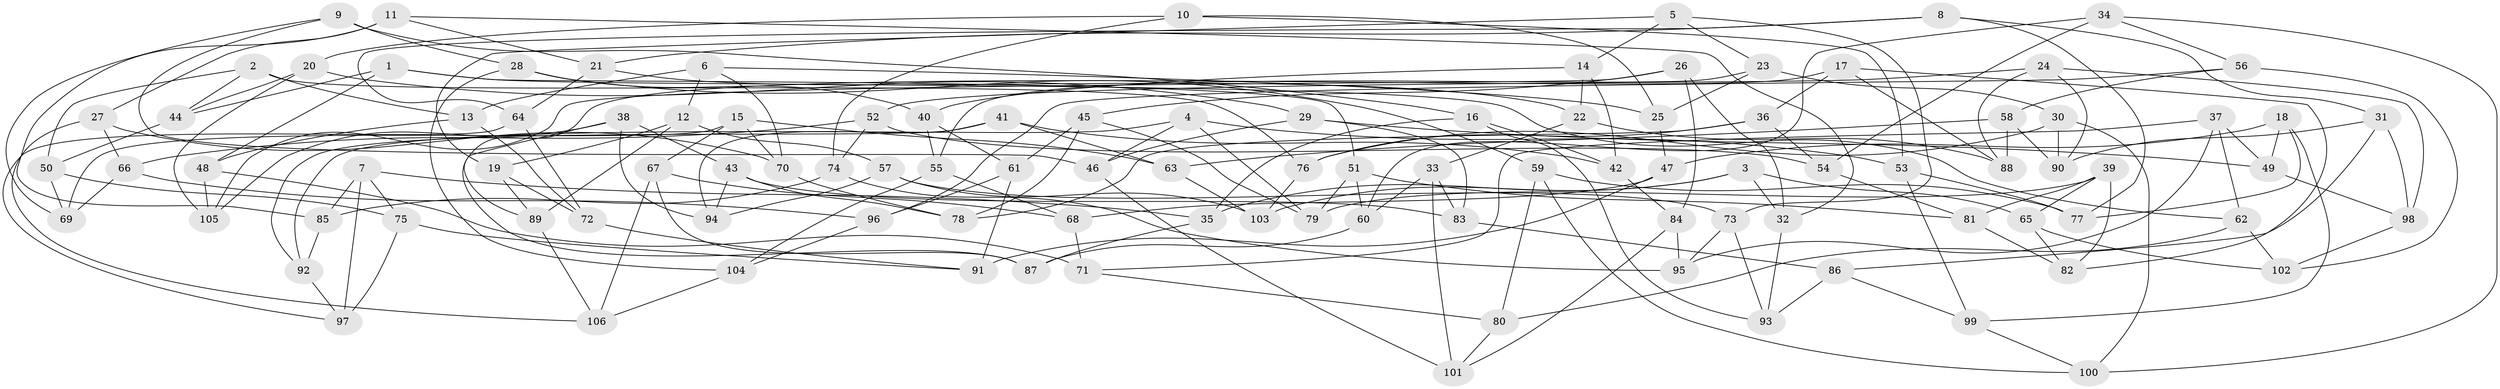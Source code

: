 // coarse degree distribution, {4: 0.6486486486486487, 6: 0.21621621621621623, 8: 0.08108108108108109, 5: 0.02702702702702703, 7: 0.013513513513513514, 3: 0.013513513513513514}
// Generated by graph-tools (version 1.1) at 2025/20/03/04/25 18:20:46]
// undirected, 106 vertices, 212 edges
graph export_dot {
graph [start="1"]
  node [color=gray90,style=filled];
  1;
  2;
  3;
  4;
  5;
  6;
  7;
  8;
  9;
  10;
  11;
  12;
  13;
  14;
  15;
  16;
  17;
  18;
  19;
  20;
  21;
  22;
  23;
  24;
  25;
  26;
  27;
  28;
  29;
  30;
  31;
  32;
  33;
  34;
  35;
  36;
  37;
  38;
  39;
  40;
  41;
  42;
  43;
  44;
  45;
  46;
  47;
  48;
  49;
  50;
  51;
  52;
  53;
  54;
  55;
  56;
  57;
  58;
  59;
  60;
  61;
  62;
  63;
  64;
  65;
  66;
  67;
  68;
  69;
  70;
  71;
  72;
  73;
  74;
  75;
  76;
  77;
  78;
  79;
  80;
  81;
  82;
  83;
  84;
  85;
  86;
  87;
  88;
  89;
  90;
  91;
  92;
  93;
  94;
  95;
  96;
  97;
  98;
  99;
  100;
  101;
  102;
  103;
  104;
  105;
  106;
  1 -- 51;
  1 -- 62;
  1 -- 44;
  1 -- 48;
  2 -- 13;
  2 -- 50;
  2 -- 76;
  2 -- 44;
  3 -- 32;
  3 -- 65;
  3 -- 103;
  3 -- 35;
  4 -- 79;
  4 -- 46;
  4 -- 53;
  4 -- 92;
  5 -- 14;
  5 -- 23;
  5 -- 73;
  5 -- 19;
  6 -- 70;
  6 -- 25;
  6 -- 13;
  6 -- 12;
  7 -- 35;
  7 -- 85;
  7 -- 75;
  7 -- 97;
  8 -- 31;
  8 -- 77;
  8 -- 64;
  8 -- 21;
  9 -- 46;
  9 -- 69;
  9 -- 16;
  9 -- 28;
  10 -- 20;
  10 -- 53;
  10 -- 74;
  10 -- 25;
  11 -- 21;
  11 -- 27;
  11 -- 85;
  11 -- 32;
  12 -- 57;
  12 -- 89;
  12 -- 19;
  13 -- 72;
  13 -- 48;
  14 -- 42;
  14 -- 40;
  14 -- 22;
  15 -- 70;
  15 -- 63;
  15 -- 69;
  15 -- 67;
  16 -- 35;
  16 -- 42;
  16 -- 93;
  17 -- 82;
  17 -- 36;
  17 -- 89;
  17 -- 88;
  18 -- 47;
  18 -- 49;
  18 -- 99;
  18 -- 77;
  19 -- 72;
  19 -- 89;
  20 -- 29;
  20 -- 105;
  20 -- 44;
  21 -- 64;
  21 -- 22;
  22 -- 88;
  22 -- 33;
  23 -- 30;
  23 -- 55;
  23 -- 25;
  24 -- 52;
  24 -- 88;
  24 -- 98;
  24 -- 90;
  25 -- 47;
  26 -- 32;
  26 -- 105;
  26 -- 45;
  26 -- 84;
  27 -- 70;
  27 -- 66;
  27 -- 106;
  28 -- 40;
  28 -- 104;
  28 -- 59;
  29 -- 46;
  29 -- 49;
  29 -- 83;
  30 -- 76;
  30 -- 100;
  30 -- 90;
  31 -- 98;
  31 -- 90;
  31 -- 86;
  32 -- 93;
  33 -- 60;
  33 -- 101;
  33 -- 83;
  34 -- 54;
  34 -- 56;
  34 -- 100;
  34 -- 60;
  35 -- 87;
  36 -- 54;
  36 -- 78;
  36 -- 76;
  37 -- 95;
  37 -- 49;
  37 -- 62;
  37 -- 71;
  38 -- 105;
  38 -- 87;
  38 -- 43;
  38 -- 94;
  39 -- 65;
  39 -- 82;
  39 -- 81;
  39 -- 79;
  40 -- 55;
  40 -- 61;
  41 -- 94;
  41 -- 92;
  41 -- 42;
  41 -- 63;
  42 -- 84;
  43 -- 78;
  43 -- 94;
  43 -- 83;
  44 -- 50;
  45 -- 79;
  45 -- 78;
  45 -- 61;
  46 -- 101;
  47 -- 68;
  47 -- 91;
  48 -- 71;
  48 -- 105;
  49 -- 98;
  50 -- 69;
  50 -- 75;
  51 -- 79;
  51 -- 60;
  51 -- 81;
  52 -- 54;
  52 -- 74;
  52 -- 66;
  53 -- 77;
  53 -- 99;
  54 -- 81;
  55 -- 68;
  55 -- 104;
  56 -- 102;
  56 -- 58;
  56 -- 96;
  57 -- 73;
  57 -- 94;
  57 -- 103;
  58 -- 90;
  58 -- 88;
  58 -- 63;
  59 -- 77;
  59 -- 80;
  59 -- 100;
  60 -- 87;
  61 -- 96;
  61 -- 91;
  62 -- 80;
  62 -- 102;
  63 -- 103;
  64 -- 97;
  64 -- 72;
  65 -- 82;
  65 -- 102;
  66 -- 96;
  66 -- 69;
  67 -- 68;
  67 -- 87;
  67 -- 106;
  68 -- 71;
  70 -- 78;
  71 -- 80;
  72 -- 91;
  73 -- 95;
  73 -- 93;
  74 -- 85;
  74 -- 95;
  75 -- 91;
  75 -- 97;
  76 -- 103;
  80 -- 101;
  81 -- 82;
  83 -- 86;
  84 -- 101;
  84 -- 95;
  85 -- 92;
  86 -- 93;
  86 -- 99;
  89 -- 106;
  92 -- 97;
  96 -- 104;
  98 -- 102;
  99 -- 100;
  104 -- 106;
}
